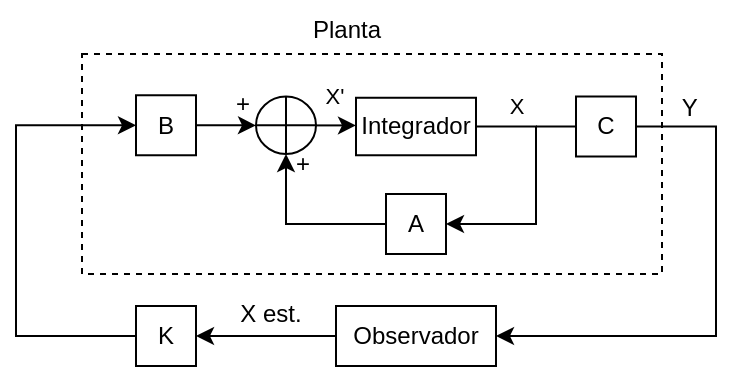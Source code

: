 <mxfile version="27.1.4">
  <diagram name="Página-1" id="llMkPCR6KzkiEzbPFk29">
    <mxGraphModel dx="679" dy="1530" grid="1" gridSize="10" guides="1" tooltips="1" connect="1" arrows="1" fold="1" page="1" pageScale="1" pageWidth="827" pageHeight="1169" math="0" shadow="0">
      <root>
        <mxCell id="0" />
        <mxCell id="1" parent="0" />
        <mxCell id="deyCsBhz8o9d7izzBs-o-30" value="A" style="whiteSpace=wrap;strokeWidth=1;" parent="1" vertex="1">
          <mxGeometry x="335" y="-929" width="30" height="30" as="geometry" />
        </mxCell>
        <mxCell id="deyCsBhz8o9d7izzBs-o-50" style="edgeStyle=orthogonalEdgeStyle;rounded=0;orthogonalLoop=1;jettySize=auto;html=1;entryX=1;entryY=0.5;entryDx=0;entryDy=0;" parent="1" source="deyCsBhz8o9d7izzBs-o-31" target="deyCsBhz8o9d7izzBs-o-30" edge="1">
          <mxGeometry relative="1" as="geometry">
            <Array as="points">
              <mxPoint x="410" y="-963" />
              <mxPoint x="410" y="-914" />
            </Array>
          </mxGeometry>
        </mxCell>
        <mxCell id="deyCsBhz8o9d7izzBs-o-51" value="X" style="edgeLabel;html=1;align=center;verticalAlign=middle;resizable=0;points=[];" parent="deyCsBhz8o9d7izzBs-o-50" vertex="1" connectable="0">
          <mxGeometry x="-0.608" relative="1" as="geometry">
            <mxPoint x="-4" y="-11" as="offset" />
          </mxGeometry>
        </mxCell>
        <mxCell id="deyCsBhz8o9d7izzBs-o-31" value="Integrador" style="whiteSpace=wrap;strokeWidth=1;" parent="1" vertex="1">
          <mxGeometry x="320" y="-977.12" width="60" height="28.75" as="geometry" />
        </mxCell>
        <mxCell id="deyCsBhz8o9d7izzBs-o-36" style="edgeStyle=orthogonalEdgeStyle;rounded=0;orthogonalLoop=1;jettySize=auto;html=1;entryX=0;entryY=0.5;entryDx=0;entryDy=0;" parent="1" source="deyCsBhz8o9d7izzBs-o-33" target="deyCsBhz8o9d7izzBs-o-31" edge="1">
          <mxGeometry relative="1" as="geometry" />
        </mxCell>
        <mxCell id="deyCsBhz8o9d7izzBs-o-38" value="X&#39;" style="edgeLabel;html=1;align=center;verticalAlign=middle;resizable=0;points=[];" parent="deyCsBhz8o9d7izzBs-o-36" vertex="1" connectable="0">
          <mxGeometry x="-0.169" y="2" relative="1" as="geometry">
            <mxPoint y="-13" as="offset" />
          </mxGeometry>
        </mxCell>
        <mxCell id="deyCsBhz8o9d7izzBs-o-33" value="" style="verticalLabelPosition=bottom;verticalAlign=top;html=1;shape=mxgraph.flowchart.summing_function;" parent="1" vertex="1">
          <mxGeometry x="270" y="-977.75" width="30" height="28.75" as="geometry" />
        </mxCell>
        <mxCell id="deyCsBhz8o9d7izzBs-o-37" style="edgeStyle=orthogonalEdgeStyle;rounded=0;orthogonalLoop=1;jettySize=auto;html=1;entryX=0.5;entryY=1;entryDx=0;entryDy=0;entryPerimeter=0;" parent="1" source="deyCsBhz8o9d7izzBs-o-30" target="deyCsBhz8o9d7izzBs-o-33" edge="1">
          <mxGeometry relative="1" as="geometry" />
        </mxCell>
        <mxCell id="deyCsBhz8o9d7izzBs-o-79" style="edgeStyle=orthogonalEdgeStyle;rounded=0;orthogonalLoop=1;jettySize=auto;html=1;endArrow=none;startFill=0;" parent="1" source="deyCsBhz8o9d7izzBs-o-46" edge="1">
          <mxGeometry relative="1" as="geometry">
            <mxPoint x="410" y="-962.75" as="targetPoint" />
          </mxGeometry>
        </mxCell>
        <mxCell id="P7K3E67eyiGJ60WCRujD-1" style="edgeStyle=orthogonalEdgeStyle;rounded=0;orthogonalLoop=1;jettySize=auto;html=1;entryX=1;entryY=0.5;entryDx=0;entryDy=0;" parent="1" source="deyCsBhz8o9d7izzBs-o-46" target="P7K3E67eyiGJ60WCRujD-3" edge="1">
          <mxGeometry relative="1" as="geometry">
            <mxPoint x="500" y="-962.75" as="targetPoint" />
            <Array as="points">
              <mxPoint x="500" y="-963" />
              <mxPoint x="500" y="-858" />
            </Array>
          </mxGeometry>
        </mxCell>
        <mxCell id="deyCsBhz8o9d7izzBs-o-46" value="C" style="whiteSpace=wrap;strokeWidth=1;" parent="1" vertex="1">
          <mxGeometry x="430" y="-977.75" width="30" height="30" as="geometry" />
        </mxCell>
        <mxCell id="deyCsBhz8o9d7izzBs-o-55" value="" style="edgeStyle=orthogonalEdgeStyle;rounded=0;orthogonalLoop=1;jettySize=auto;html=1;" parent="1" source="deyCsBhz8o9d7izzBs-o-54" target="deyCsBhz8o9d7izzBs-o-33" edge="1">
          <mxGeometry relative="1" as="geometry" />
        </mxCell>
        <mxCell id="deyCsBhz8o9d7izzBs-o-54" value="B" style="whiteSpace=wrap;strokeWidth=1;" parent="1" vertex="1">
          <mxGeometry x="210" y="-978.37" width="30" height="30" as="geometry" />
        </mxCell>
        <mxCell id="deyCsBhz8o9d7izzBs-o-59" value="+" style="text;html=1;align=center;verticalAlign=middle;resizable=0;points=[];autosize=1;strokeColor=none;fillColor=none;" parent="1" vertex="1">
          <mxGeometry x="278" y="-959" width="30" height="30" as="geometry" />
        </mxCell>
        <mxCell id="deyCsBhz8o9d7izzBs-o-60" value="+" style="text;html=1;align=center;verticalAlign=middle;resizable=0;points=[];autosize=1;strokeColor=none;fillColor=none;" parent="1" vertex="1">
          <mxGeometry x="248" y="-989" width="30" height="30" as="geometry" />
        </mxCell>
        <mxCell id="deyCsBhz8o9d7izzBs-o-71" value="Y&amp;nbsp;" style="text;html=1;align=center;verticalAlign=middle;resizable=0;points=[];autosize=1;strokeColor=none;fillColor=none;" parent="1" vertex="1">
          <mxGeometry x="473" y="-987" width="30" height="30" as="geometry" />
        </mxCell>
        <mxCell id="P7K3E67eyiGJ60WCRujD-12" value="" style="rounded=0;whiteSpace=wrap;html=1;fillColor=none;dashed=1;" parent="1" vertex="1">
          <mxGeometry x="183" y="-999" width="290" height="110" as="geometry" />
        </mxCell>
        <mxCell id="P7K3E67eyiGJ60WCRujD-7" style="edgeStyle=orthogonalEdgeStyle;rounded=0;orthogonalLoop=1;jettySize=auto;html=1;entryX=0;entryY=0.5;entryDx=0;entryDy=0;" parent="1" source="P7K3E67eyiGJ60WCRujD-2" target="deyCsBhz8o9d7izzBs-o-54" edge="1">
          <mxGeometry relative="1" as="geometry">
            <Array as="points">
              <mxPoint x="150" y="-858" />
              <mxPoint x="150" y="-963" />
            </Array>
          </mxGeometry>
        </mxCell>
        <mxCell id="P7K3E67eyiGJ60WCRujD-2" value="K" style="whiteSpace=wrap;strokeWidth=1;" parent="1" vertex="1">
          <mxGeometry x="210" y="-873" width="30" height="30" as="geometry" />
        </mxCell>
        <mxCell id="P7K3E67eyiGJ60WCRujD-8" value="" style="edgeStyle=orthogonalEdgeStyle;rounded=0;orthogonalLoop=1;jettySize=auto;html=1;" parent="1" source="P7K3E67eyiGJ60WCRujD-3" target="P7K3E67eyiGJ60WCRujD-2" edge="1">
          <mxGeometry relative="1" as="geometry" />
        </mxCell>
        <mxCell id="P7K3E67eyiGJ60WCRujD-3" value="Observador" style="whiteSpace=wrap;strokeWidth=1;" parent="1" vertex="1">
          <mxGeometry x="310" y="-873" width="80" height="30" as="geometry" />
        </mxCell>
        <mxCell id="P7K3E67eyiGJ60WCRujD-11" value="X est." style="text;html=1;align=center;verticalAlign=middle;resizable=0;points=[];autosize=1;strokeColor=none;fillColor=none;" parent="1" vertex="1">
          <mxGeometry x="252" y="-884" width="50" height="30" as="geometry" />
        </mxCell>
        <mxCell id="P7K3E67eyiGJ60WCRujD-13" value="Planta" style="text;html=1;align=center;verticalAlign=middle;resizable=0;points=[];autosize=1;strokeColor=none;fillColor=none;" parent="1" vertex="1">
          <mxGeometry x="285" y="-1025.62" width="60" height="30" as="geometry" />
        </mxCell>
      </root>
    </mxGraphModel>
  </diagram>
</mxfile>
